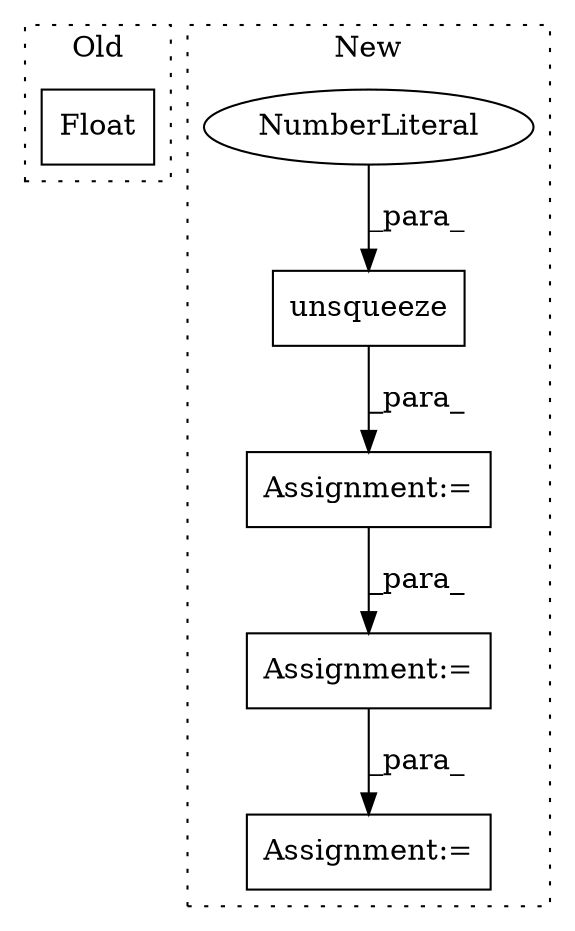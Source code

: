 digraph G {
subgraph cluster0 {
1 [label="Float" a="32" s="3708,3715" l="6,1" shape="box"];
label = "Old";
style="dotted";
}
subgraph cluster1 {
2 [label="unsqueeze" a="32" s="4096,4107" l="10,1" shape="box"];
3 [label="Assignment:=" a="7" s="4229" l="1" shape="box"];
4 [label="NumberLiteral" a="34" s="4106" l="1" shape="ellipse"];
5 [label="Assignment:=" a="7" s="4142" l="1" shape="box"];
6 [label="Assignment:=" a="7" s="4071" l="1" shape="box"];
label = "New";
style="dotted";
}
2 -> 6 [label="_para_"];
4 -> 2 [label="_para_"];
5 -> 3 [label="_para_"];
6 -> 5 [label="_para_"];
}